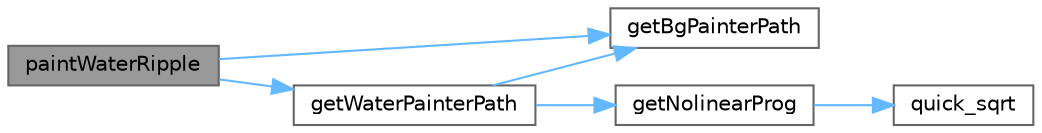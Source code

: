 digraph "paintWaterRipple"
{
 // LATEX_PDF_SIZE
  bgcolor="transparent";
  edge [fontname=Helvetica,fontsize=10,labelfontname=Helvetica,labelfontsize=10];
  node [fontname=Helvetica,fontsize=10,shape=box,height=0.2,width=0.4];
  rankdir="LR";
  Node1 [id="Node000001",label="paintWaterRipple",height=0.2,width=0.4,color="gray40", fillcolor="grey60", style="filled", fontcolor="black",tooltip="绘制水波纹动画"];
  Node1 -> Node2 [id="edge1_Node000001_Node000002",color="steelblue1",style="solid",tooltip=" "];
  Node2 [id="Node000002",label="getBgPainterPath",height=0.2,width=0.4,color="grey40", fillcolor="white", style="filled",URL="$class_interactive_button_base.html#a7b457880a79c3bd138b111408899d7bb",tooltip="获取背景绘制路径"];
  Node1 -> Node3 [id="edge2_Node000001_Node000003",color="steelblue1",style="solid",tooltip=" "];
  Node3 [id="Node000003",label="getWaterPainterPath",height=0.2,width=0.4,color="grey40", fillcolor="white", style="filled",URL="$class_interactive_button_base.html#a992962551774f41afffd3e0ba10ced2d",tooltip="获取水波纹绘制路径"];
  Node3 -> Node2 [id="edge3_Node000003_Node000002",color="steelblue1",style="solid",tooltip=" "];
  Node3 -> Node4 [id="edge4_Node000003_Node000004",color="steelblue1",style="solid",tooltip=" "];
  Node4 [id="Node000004",label="getNolinearProg",height=0.2,width=0.4,color="grey40", fillcolor="white", style="filled",URL="$class_interactive_button_base.html#ad32728647472d419b3ac175a0ec9c019",tooltip="获取非线性动画进度"];
  Node4 -> Node5 [id="edge5_Node000004_Node000005",color="steelblue1",style="solid",tooltip=" "];
  Node5 [id="Node000005",label="quick_sqrt",height=0.2,width=0.4,color="grey40", fillcolor="white", style="filled",URL="$class_interactive_button_base.html#a16f10c17ca41d32cc83d46f621de3d91",tooltip="快速计算平方根"];
}
